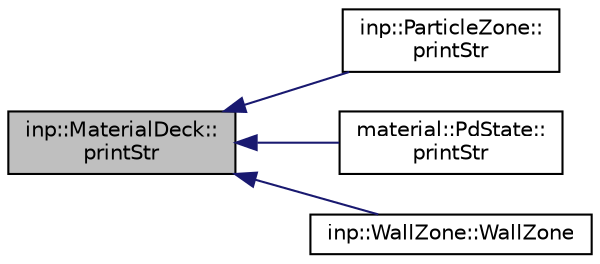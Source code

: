 digraph "inp::MaterialDeck::printStr"
{
  edge [fontname="Helvetica",fontsize="10",labelfontname="Helvetica",labelfontsize="10"];
  node [fontname="Helvetica",fontsize="10",shape=record];
  rankdir="LR";
  Node2 [label="inp::MaterialDeck::\lprintStr",height=0.2,width=0.4,color="black", fillcolor="grey75", style="filled", fontcolor="black"];
  Node2 -> Node3 [dir="back",color="midnightblue",fontsize="10",style="solid",fontname="Helvetica"];
  Node3 [label="inp::ParticleZone::\lprintStr",height=0.2,width=0.4,color="black", fillcolor="white", style="filled",URL="$structinp_1_1ParticleZone.html#a8e17f5dad0559571e5a39985127f62d9",tooltip="Prints the information. "];
  Node2 -> Node4 [dir="back",color="midnightblue",fontsize="10",style="solid",fontname="Helvetica"];
  Node4 [label="material::PdState::\lprintStr",height=0.2,width=0.4,color="black", fillcolor="white", style="filled",URL="$classmaterial_1_1PdState.html#a336d7bfb1cf2a4f547afc2ad509a855c",tooltip="Print information about this object. "];
  Node2 -> Node5 [dir="back",color="midnightblue",fontsize="10",style="solid",fontname="Helvetica"];
  Node5 [label="inp::WallZone::WallZone",height=0.2,width=0.4,color="black", fillcolor="white", style="filled",URL="$structinp_1_1WallZone.html#a92f30e540c613d3f932b28a9946807ce",tooltip="Copy constructor. "];
}
